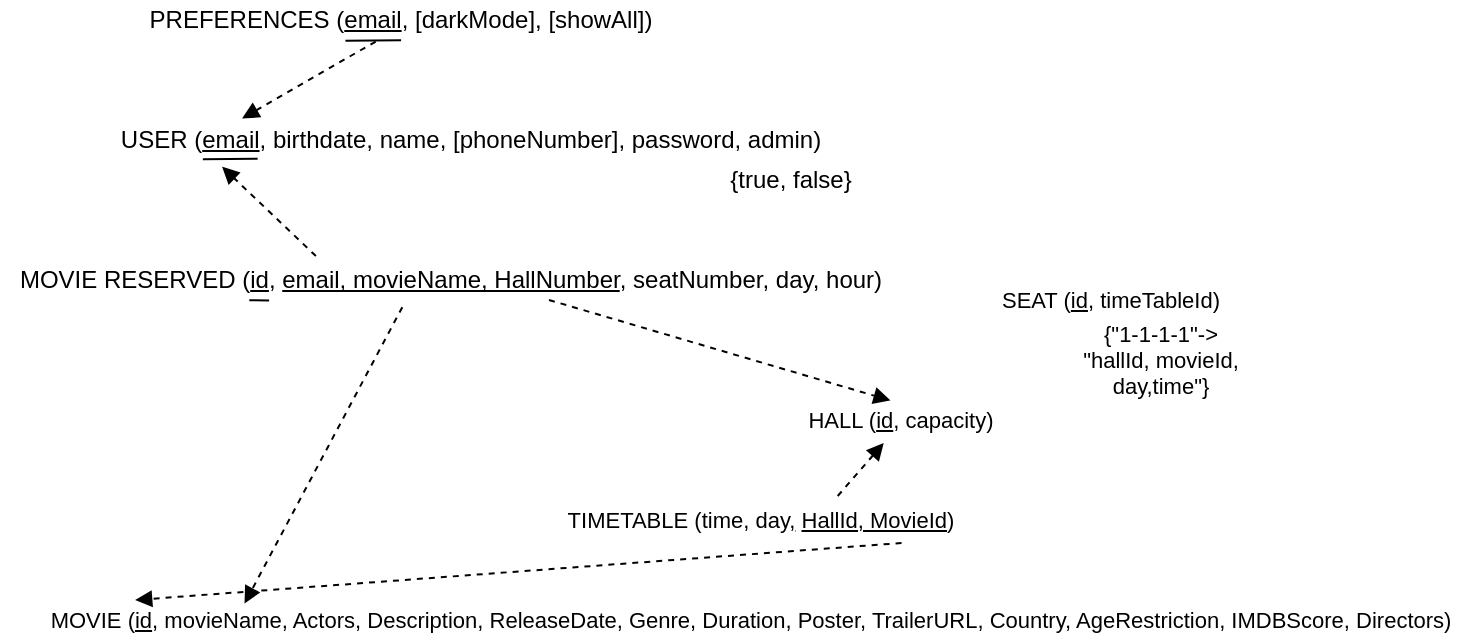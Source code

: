<mxfile>
    <diagram id="MxidzZrZKqTQIW_G4woe" name="Página-1">
        <mxGraphModel dx="990" dy="98" grid="1" gridSize="10" guides="1" tooltips="1" connect="1" arrows="1" fold="1" page="1" pageScale="1" pageWidth="827" pageHeight="1169" math="0" shadow="0">
            <root>
                <mxCell id="0"/>
                <mxCell id="1" parent="0"/>
                <mxCell id="2" value="USER (&lt;u&gt;email&lt;/u&gt;, birthdate, name, [phoneNumber], password, admin)" style="text;html=1;align=center;verticalAlign=middle;resizable=0;points=[];autosize=1;strokeColor=none;fillColor=none;" parent="1" vertex="1">
                    <mxGeometry x="-265" y="460" width="370" height="20" as="geometry"/>
                </mxCell>
                <mxCell id="4" value="{true, false}" style="text;html=1;align=center;verticalAlign=middle;resizable=0;points=[];autosize=1;strokeColor=none;fillColor=none;" parent="1" vertex="1">
                    <mxGeometry x="40" y="480" width="80" height="20" as="geometry"/>
                </mxCell>
                <mxCell id="5" value="MOVIE RESERVED (&lt;u&gt;id&lt;/u&gt;, &lt;u&gt;email, movieName, HallNumber&lt;/u&gt;, seatNumber, day, hour)" style="text;html=1;align=center;verticalAlign=middle;resizable=0;points=[];autosize=1;strokeColor=none;fillColor=none;" parent="1" vertex="1">
                    <mxGeometry x="-315" y="530" width="450" height="20" as="geometry"/>
                </mxCell>
                <mxCell id="12" value="" style="html=1;verticalAlign=bottom;labelBackgroundColor=none;endArrow=block;endFill=1;dashed=1;rounded=0;fontFamily=Helvetica;fontSize=11;fontColor=default;strokeColor=default;entryX=0.165;entryY=1.169;entryDx=0;entryDy=0;entryPerimeter=0;exitX=0.351;exitY=-0.099;exitDx=0;exitDy=0;exitPerimeter=0;" parent="1" source="5" target="2" edge="1">
                    <mxGeometry width="160" relative="1" as="geometry">
                        <mxPoint x="-140" y="520" as="sourcePoint"/>
                        <mxPoint x="-110" y="490" as="targetPoint"/>
                    </mxGeometry>
                </mxCell>
                <mxCell id="13" value="" style="endArrow=none;html=1;rounded=0;labelBackgroundColor=default;fontFamily=Helvetica;fontSize=11;fontColor=default;strokeColor=default;entryX=0.213;entryY=0.97;entryDx=0;entryDy=0;entryPerimeter=0;exitX=0.139;exitY=0.981;exitDx=0;exitDy=0;exitPerimeter=0;" parent="1" source="2" target="2" edge="1">
                    <mxGeometry width="50" height="50" relative="1" as="geometry">
                        <mxPoint x="-210" y="490" as="sourcePoint"/>
                        <mxPoint x="-160" y="490" as="targetPoint"/>
                    </mxGeometry>
                </mxCell>
                <mxCell id="14" value="" style="endArrow=none;html=1;rounded=0;labelBackgroundColor=default;fontFamily=Helvetica;fontSize=11;fontColor=default;strokeColor=default;entryX=0.299;entryY=1.012;entryDx=0;entryDy=0;entryPerimeter=0;exitX=0.277;exitY=1.005;exitDx=0;exitDy=0;exitPerimeter=0;" parent="1" source="5" target="5" edge="1">
                    <mxGeometry width="50" height="50" relative="1" as="geometry">
                        <mxPoint x="-190" y="560" as="sourcePoint"/>
                        <mxPoint x="-170" y="560" as="targetPoint"/>
                    </mxGeometry>
                </mxCell>
                <mxCell id="15" value="SEAT (&lt;u&gt;id&lt;/u&gt;, timeTableId)" style="text;html=1;align=center;verticalAlign=middle;resizable=0;points=[];autosize=1;strokeColor=none;fillColor=none;fontSize=11;fontFamily=Helvetica;fontColor=default;" parent="1" vertex="1">
                    <mxGeometry x="180" y="540" width="120" height="20" as="geometry"/>
                </mxCell>
                <mxCell id="16" value="HALL (&lt;u&gt;id&lt;/u&gt;, capacity)" style="text;html=1;align=center;verticalAlign=middle;resizable=0;points=[];autosize=1;strokeColor=none;fillColor=none;fontSize=11;fontFamily=Helvetica;fontColor=default;" parent="1" vertex="1">
                    <mxGeometry x="80" y="600" width="110" height="20" as="geometry"/>
                </mxCell>
                <mxCell id="18" value="" style="html=1;verticalAlign=bottom;labelBackgroundColor=none;endArrow=block;endFill=1;dashed=1;rounded=0;fontFamily=Helvetica;fontSize=11;fontColor=default;strokeColor=default;exitX=0.61;exitY=1;exitDx=0;exitDy=0;exitPerimeter=0;entryX=0.457;entryY=0.012;entryDx=0;entryDy=0;entryPerimeter=0;" parent="1" source="5" target="16" edge="1">
                    <mxGeometry width="160" relative="1" as="geometry">
                        <mxPoint x="-10" y="590" as="sourcePoint"/>
                        <mxPoint x="-240" y="600" as="targetPoint"/>
                    </mxGeometry>
                </mxCell>
                <mxCell id="19" value="TIMETABLE (time, day&lt;u&gt;,&lt;/u&gt; &lt;u&gt;HallId, MovieId&lt;/u&gt;)" style="text;html=1;align=center;verticalAlign=middle;resizable=0;points=[];autosize=1;strokeColor=none;fillColor=none;fontSize=11;fontFamily=Helvetica;fontColor=default;" parent="1" vertex="1">
                    <mxGeometry x="-40" y="650" width="210" height="20" as="geometry"/>
                </mxCell>
                <mxCell id="20" value="MOVIE (&lt;u&gt;id&lt;/u&gt;, movieName, Actors, Description, ReleaseDate, Genre, Duration, Poster, TrailerURL, Country, AgeRestriction, IMDBScore, Directors)" style="text;html=1;align=center;verticalAlign=middle;resizable=0;points=[];autosize=1;strokeColor=none;fillColor=none;fontSize=11;fontFamily=Helvetica;fontColor=default;" parent="1" vertex="1">
                    <mxGeometry x="-300" y="700" width="720" height="20" as="geometry"/>
                </mxCell>
                <mxCell id="21" value="" style="html=1;verticalAlign=bottom;labelBackgroundColor=none;endArrow=block;endFill=1;dashed=1;rounded=0;fontFamily=Helvetica;fontSize=11;fontColor=default;strokeColor=default;exitX=0.837;exitY=1.075;exitDx=0;exitDy=0;exitPerimeter=0;entryX=0.073;entryY=0;entryDx=0;entryDy=0;entryPerimeter=0;" parent="1" source="19" target="20" edge="1">
                    <mxGeometry width="160" relative="1" as="geometry">
                        <mxPoint x="-210" y="660" as="sourcePoint"/>
                        <mxPoint x="-50" y="660" as="targetPoint"/>
                    </mxGeometry>
                </mxCell>
                <mxCell id="22" value="" style="html=1;verticalAlign=bottom;labelBackgroundColor=none;endArrow=block;endFill=1;dashed=1;rounded=0;fontFamily=Helvetica;fontSize=11;fontColor=default;strokeColor=default;exitX=0.685;exitY=-0.1;exitDx=0;exitDy=0;exitPerimeter=0;entryX=0.426;entryY=1.075;entryDx=0;entryDy=0;entryPerimeter=0;" parent="1" source="19" target="16" edge="1">
                    <mxGeometry width="160" relative="1" as="geometry">
                        <mxPoint x="-260" y="660" as="sourcePoint"/>
                        <mxPoint x="-100" y="660" as="targetPoint"/>
                    </mxGeometry>
                </mxCell>
                <mxCell id="24" value="" style="html=1;verticalAlign=bottom;labelBackgroundColor=none;endArrow=block;endFill=1;dashed=1;rounded=0;fontFamily=Helvetica;fontSize=11;fontColor=default;strokeColor=default;exitX=0.447;exitY=1.18;exitDx=0;exitDy=0;exitPerimeter=0;entryX=0.149;entryY=0.089;entryDx=0;entryDy=0;entryPerimeter=0;" parent="1" source="5" target="20" edge="1">
                    <mxGeometry width="160" relative="1" as="geometry">
                        <mxPoint x="-230" y="600" as="sourcePoint"/>
                        <mxPoint x="-70" y="600" as="targetPoint"/>
                    </mxGeometry>
                </mxCell>
                <mxCell id="VF2lgtZxA_OWiTcrEhT0-24" value="{&quot;1-1-1-1&quot;-&amp;gt;&lt;br&gt;&quot;hallId, movieId,&lt;br&gt;day,time&quot;}" style="text;html=1;align=center;verticalAlign=middle;resizable=0;points=[];autosize=1;strokeColor=none;fillColor=none;fontSize=11;fontFamily=Helvetica;fontColor=default;" parent="1" vertex="1">
                    <mxGeometry x="220" y="560" width="90" height="40" as="geometry"/>
                </mxCell>
                <mxCell id="25" value="PREFERENCES (&lt;u&gt;email&lt;/u&gt;, [darkMode], [showAll])" style="text;html=1;align=center;verticalAlign=middle;resizable=0;points=[];autosize=1;strokeColor=none;fillColor=none;" parent="1" vertex="1">
                    <mxGeometry x="-250" y="400" width="270" height="20" as="geometry"/>
                </mxCell>
                <mxCell id="26" value="" style="html=1;verticalAlign=bottom;labelBackgroundColor=none;endArrow=block;endFill=1;dashed=1;rounded=0;fontFamily=Helvetica;fontSize=11;fontColor=default;strokeColor=default;entryX=0.192;entryY=-0.038;entryDx=0;entryDy=0;entryPerimeter=0;exitX=0.455;exitY=1.038;exitDx=0;exitDy=0;exitPerimeter=0;" parent="1" source="25" target="2" edge="1">
                    <mxGeometry width="160" relative="1" as="geometry">
                        <mxPoint x="-133.1" y="454.64" as="sourcePoint"/>
                        <mxPoint x="-180.0" y="410" as="targetPoint"/>
                    </mxGeometry>
                </mxCell>
                <mxCell id="27" value="" style="endArrow=none;html=1;rounded=0;labelBackgroundColor=default;fontFamily=Helvetica;fontSize=11;fontColor=default;strokeColor=default;exitX=0.399;exitY=1.02;exitDx=0;exitDy=0;exitPerimeter=0;entryX=0.502;entryY=1.007;entryDx=0;entryDy=0;entryPerimeter=0;" parent="1" source="25" target="25" edge="1">
                    <mxGeometry width="50" height="50" relative="1" as="geometry">
                        <mxPoint x="-140" y="440" as="sourcePoint"/>
                        <mxPoint x="-115" y="430" as="targetPoint"/>
                    </mxGeometry>
                </mxCell>
            </root>
        </mxGraphModel>
    </diagram>
</mxfile>